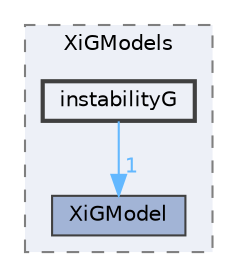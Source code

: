 digraph "applications/solvers/combustion/PDRFoam/XiModels/XiGModels/instabilityG"
{
 // LATEX_PDF_SIZE
  bgcolor="transparent";
  edge [fontname=Helvetica,fontsize=10,labelfontname=Helvetica,labelfontsize=10];
  node [fontname=Helvetica,fontsize=10,shape=box,height=0.2,width=0.4];
  compound=true
  subgraph clusterdir_8466298f5f92a7096630ba54e6501d61 {
    graph [ bgcolor="#edf0f7", pencolor="grey50", label="XiGModels", fontname=Helvetica,fontsize=10 style="filled,dashed", URL="dir_8466298f5f92a7096630ba54e6501d61.html",tooltip=""]
  dir_30a376875544d288d5b7e930364c2096 [label="XiGModel", fillcolor="#a2b4d6", color="grey25", style="filled", URL="dir_30a376875544d288d5b7e930364c2096.html",tooltip=""];
  dir_2344a623fcf536f85b17680cc5c2d717 [label="instabilityG", fillcolor="#edf0f7", color="grey25", style="filled,bold", URL="dir_2344a623fcf536f85b17680cc5c2d717.html",tooltip=""];
  }
  dir_2344a623fcf536f85b17680cc5c2d717->dir_30a376875544d288d5b7e930364c2096 [headlabel="1", labeldistance=1.5 headhref="dir_001872_004438.html" href="dir_001872_004438.html" color="steelblue1" fontcolor="steelblue1"];
}
